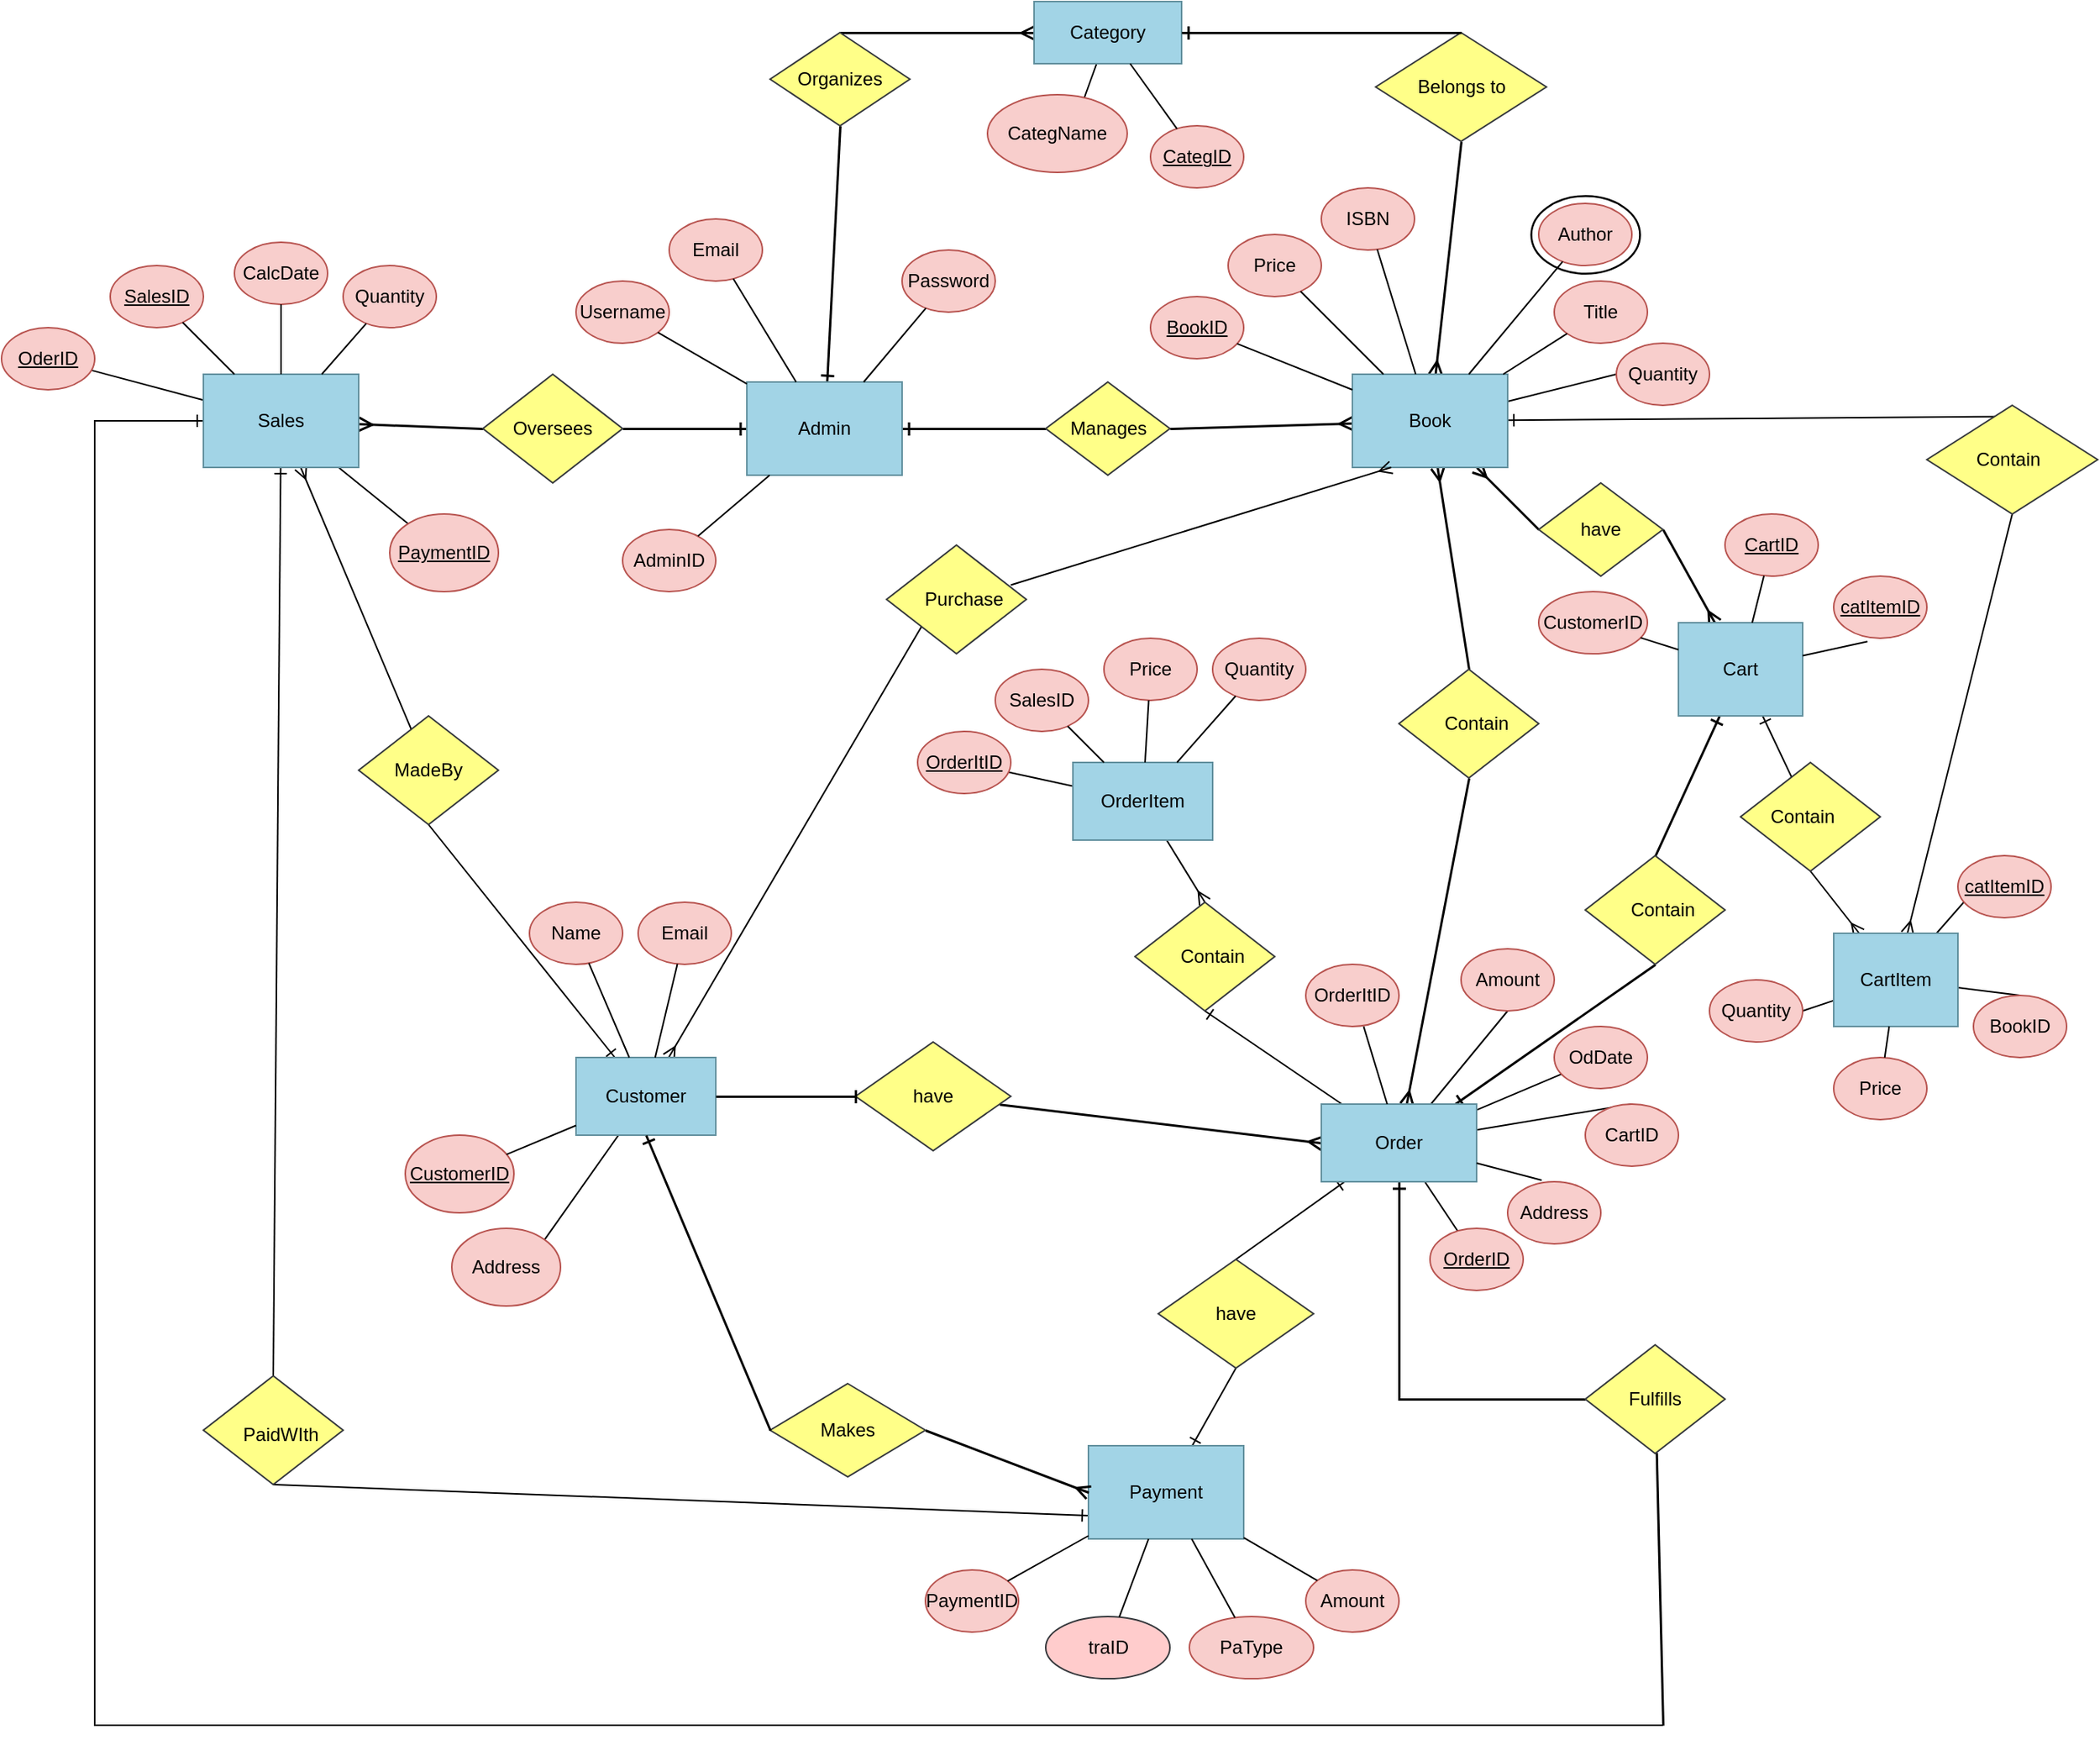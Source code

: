 <mxfile version="26.0.5">
  <diagram name="Page-1" id="VzPi_mZF306RNUpzEbAS">
    <mxGraphModel dx="1235" dy="746" grid="1" gridSize="10" guides="1" tooltips="1" connect="1" arrows="1" fold="1" page="1" pageScale="1" pageWidth="980" pageHeight="1390" math="0" shadow="0">
      <root>
        <mxCell id="0" />
        <mxCell id="1" parent="0" />
        <mxCell id="8l0DwlecuzsKciULGluX-1" style="rounded=0;orthogonalLoop=1;jettySize=auto;html=1;endArrow=ERone;endFill=0;strokeWidth=1.5;exitX=1;exitY=0.5;exitDx=0;exitDy=0;" edge="1" parent="1" source="8l0DwlecuzsKciULGluX-96" target="8l0DwlecuzsKciULGluX-4">
          <mxGeometry relative="1" as="geometry" />
        </mxCell>
        <mxCell id="8l0DwlecuzsKciULGluX-2" style="rounded=0;orthogonalLoop=1;jettySize=auto;html=1;endArrow=ERone;endFill=0;strokeWidth=1.5;exitX=0.5;exitY=1;exitDx=0;exitDy=0;" edge="1" parent="1" source="8l0DwlecuzsKciULGluX-104" target="8l0DwlecuzsKciULGluX-4">
          <mxGeometry relative="1" as="geometry" />
        </mxCell>
        <mxCell id="8l0DwlecuzsKciULGluX-3" style="rounded=0;orthogonalLoop=1;jettySize=auto;html=1;endArrow=ERone;endFill=0;strokeWidth=1.5;" edge="1" parent="1" source="8l0DwlecuzsKciULGluX-13" target="8l0DwlecuzsKciULGluX-4">
          <mxGeometry relative="1" as="geometry" />
        </mxCell>
        <mxCell id="8l0DwlecuzsKciULGluX-4" value="Admin" style="rounded=0;whiteSpace=wrap;html=1;fillColor=#a2d4e6;strokeColor=#63919f;" vertex="1" parent="1">
          <mxGeometry x="520" y="285" width="100" height="60" as="geometry" />
        </mxCell>
        <mxCell id="8l0DwlecuzsKciULGluX-5" value="AdminID" style="ellipse;whiteSpace=wrap;html=1;fillColor=#f8cecc;strokeColor=#b85450;" vertex="1" parent="1">
          <mxGeometry x="440" y="380" width="60" height="40" as="geometry" />
        </mxCell>
        <mxCell id="8l0DwlecuzsKciULGluX-6" style="endArrow=none;endFill=0;" edge="1" parent="1" source="8l0DwlecuzsKciULGluX-4" target="8l0DwlecuzsKciULGluX-5">
          <mxGeometry relative="1" as="geometry" />
        </mxCell>
        <mxCell id="8l0DwlecuzsKciULGluX-7" value="Username" style="ellipse;whiteSpace=wrap;html=1;fillColor=#f8cecc;strokeColor=#b85450;" vertex="1" parent="1">
          <mxGeometry x="410" y="220" width="60" height="40" as="geometry" />
        </mxCell>
        <mxCell id="8l0DwlecuzsKciULGluX-8" style="endArrow=none;endFill=0;" edge="1" parent="1" source="8l0DwlecuzsKciULGluX-4" target="8l0DwlecuzsKciULGluX-7">
          <mxGeometry relative="1" as="geometry" />
        </mxCell>
        <mxCell id="8l0DwlecuzsKciULGluX-9" value="Email" style="ellipse;whiteSpace=wrap;html=1;fillColor=#f8cecc;strokeColor=#b85450;" vertex="1" parent="1">
          <mxGeometry x="470" y="180" width="60" height="40" as="geometry" />
        </mxCell>
        <mxCell id="8l0DwlecuzsKciULGluX-10" style="endArrow=none;endFill=0;" edge="1" parent="1" source="8l0DwlecuzsKciULGluX-4" target="8l0DwlecuzsKciULGluX-9">
          <mxGeometry relative="1" as="geometry" />
        </mxCell>
        <mxCell id="8l0DwlecuzsKciULGluX-11" value="Password" style="ellipse;whiteSpace=wrap;html=1;fillColor=#f8cecc;strokeColor=#b85450;" vertex="1" parent="1">
          <mxGeometry x="620" y="200" width="60" height="40" as="geometry" />
        </mxCell>
        <mxCell id="8l0DwlecuzsKciULGluX-12" style="endArrow=none;endFill=0;" edge="1" parent="1" source="8l0DwlecuzsKciULGluX-4" target="8l0DwlecuzsKciULGluX-11">
          <mxGeometry relative="1" as="geometry" />
        </mxCell>
        <mxCell id="8l0DwlecuzsKciULGluX-13" value="Manages" style="rhombus;whiteSpace=wrap;html=1;fillColor=#ffff88;strokeColor=#36393d;" vertex="1" parent="1">
          <mxGeometry x="712.5" y="285" width="80" height="60" as="geometry" />
        </mxCell>
        <mxCell id="8l0DwlecuzsKciULGluX-14" style="rounded=0;orthogonalLoop=1;jettySize=auto;html=1;endArrow=ERmany;endFill=0;exitX=0;exitY=0.5;exitDx=0;exitDy=0;strokeWidth=1.5;" edge="1" parent="1" source="8l0DwlecuzsKciULGluX-68" target="8l0DwlecuzsKciULGluX-20">
          <mxGeometry relative="1" as="geometry" />
        </mxCell>
        <mxCell id="8l0DwlecuzsKciULGluX-15" style="rounded=0;orthogonalLoop=1;jettySize=auto;html=1;endArrow=ERmany;endFill=0;exitX=0.5;exitY=1;exitDx=0;exitDy=0;strokeWidth=1.5;" edge="1" parent="1" source="8l0DwlecuzsKciULGluX-106" target="8l0DwlecuzsKciULGluX-20">
          <mxGeometry relative="1" as="geometry" />
        </mxCell>
        <mxCell id="8l0DwlecuzsKciULGluX-16" style="rounded=0;orthogonalLoop=1;jettySize=auto;html=1;endArrow=ERmany;endFill=0;exitX=0.5;exitY=0;exitDx=0;exitDy=0;strokeWidth=1.5;" edge="1" parent="1" source="8l0DwlecuzsKciULGluX-114" target="8l0DwlecuzsKciULGluX-20">
          <mxGeometry relative="1" as="geometry" />
        </mxCell>
        <mxCell id="8l0DwlecuzsKciULGluX-17" style="rounded=0;orthogonalLoop=1;jettySize=auto;html=1;endArrow=ERmany;endFill=0;exitX=1;exitY=0.5;exitDx=0;exitDy=0;strokeWidth=1.5;" edge="1" parent="1" source="8l0DwlecuzsKciULGluX-13" target="8l0DwlecuzsKciULGluX-20">
          <mxGeometry relative="1" as="geometry" />
        </mxCell>
        <mxCell id="8l0DwlecuzsKciULGluX-18" style="rounded=0;orthogonalLoop=1;jettySize=auto;html=1;entryX=0;entryY=0.5;entryDx=0;entryDy=0;endArrow=none;endFill=0;" edge="1" parent="1" source="8l0DwlecuzsKciULGluX-20" target="8l0DwlecuzsKciULGluX-159">
          <mxGeometry relative="1" as="geometry" />
        </mxCell>
        <mxCell id="8l0DwlecuzsKciULGluX-19" style="rounded=0;orthogonalLoop=1;jettySize=auto;html=1;endArrow=ERone;endFill=0;exitX=0.527;exitY=0.103;exitDx=0;exitDy=0;exitPerimeter=0;" edge="1" parent="1" source="8l0DwlecuzsKciULGluX-162" target="8l0DwlecuzsKciULGluX-20">
          <mxGeometry relative="1" as="geometry">
            <mxPoint x="1330" y="290" as="sourcePoint" />
          </mxGeometry>
        </mxCell>
        <mxCell id="8l0DwlecuzsKciULGluX-20" value="Book" style="rounded=0;whiteSpace=wrap;html=1;fillColor=#a2d4e6;strokeColor=#63919f;" vertex="1" parent="1">
          <mxGeometry x="910" y="280" width="100" height="60" as="geometry" />
        </mxCell>
        <mxCell id="8l0DwlecuzsKciULGluX-21" value="&lt;u&gt;BookID&lt;/u&gt;" style="ellipse;whiteSpace=wrap;html=1;fillColor=#f8cecc;strokeColor=#b85450;" vertex="1" parent="1">
          <mxGeometry x="780" y="230" width="60" height="40" as="geometry" />
        </mxCell>
        <mxCell id="8l0DwlecuzsKciULGluX-22" style="endArrow=none;endFill=0;" edge="1" parent="1" source="8l0DwlecuzsKciULGluX-20" target="8l0DwlecuzsKciULGluX-21">
          <mxGeometry relative="1" as="geometry" />
        </mxCell>
        <mxCell id="8l0DwlecuzsKciULGluX-23" value="Title" style="ellipse;whiteSpace=wrap;html=1;fillColor=#f8cecc;strokeColor=#b85450;" vertex="1" parent="1">
          <mxGeometry x="1040" y="220" width="60" height="40" as="geometry" />
        </mxCell>
        <mxCell id="8l0DwlecuzsKciULGluX-24" style="endArrow=none;endFill=0;" edge="1" parent="1" source="8l0DwlecuzsKciULGluX-20" target="8l0DwlecuzsKciULGluX-23">
          <mxGeometry relative="1" as="geometry" />
        </mxCell>
        <mxCell id="8l0DwlecuzsKciULGluX-25" value="ISBN" style="ellipse;whiteSpace=wrap;html=1;fillColor=#f8cecc;strokeColor=#b85450;" vertex="1" parent="1">
          <mxGeometry x="890" y="160" width="60" height="40" as="geometry" />
        </mxCell>
        <mxCell id="8l0DwlecuzsKciULGluX-26" style="endArrow=none;endFill=0;" edge="1" parent="1" source="8l0DwlecuzsKciULGluX-20" target="8l0DwlecuzsKciULGluX-25">
          <mxGeometry relative="1" as="geometry" />
        </mxCell>
        <mxCell id="8l0DwlecuzsKciULGluX-27" value="Price" style="ellipse;whiteSpace=wrap;html=1;fillColor=#f8cecc;strokeColor=#b85450;" vertex="1" parent="1">
          <mxGeometry x="830" y="190" width="60" height="40" as="geometry" />
        </mxCell>
        <mxCell id="8l0DwlecuzsKciULGluX-28" style="endArrow=none;endFill=0;" edge="1" parent="1" source="8l0DwlecuzsKciULGluX-20" target="8l0DwlecuzsKciULGluX-27">
          <mxGeometry relative="1" as="geometry" />
        </mxCell>
        <mxCell id="8l0DwlecuzsKciULGluX-29" value="Author" style="ellipse;whiteSpace=wrap;html=1;fillColor=#f8cecc;strokeColor=#b85450;" vertex="1" parent="1">
          <mxGeometry x="1030" y="170" width="60" height="40" as="geometry" />
        </mxCell>
        <mxCell id="8l0DwlecuzsKciULGluX-30" style="endArrow=none;endFill=0;" edge="1" parent="1" source="8l0DwlecuzsKciULGluX-20" target="8l0DwlecuzsKciULGluX-29">
          <mxGeometry relative="1" as="geometry" />
        </mxCell>
        <mxCell id="8l0DwlecuzsKciULGluX-31" style="rounded=0;orthogonalLoop=1;jettySize=auto;html=1;endArrow=ERone;endFill=0;" edge="1" parent="1" target="8l0DwlecuzsKciULGluX-33">
          <mxGeometry relative="1" as="geometry">
            <mxPoint x="835" y="920" as="sourcePoint" />
          </mxGeometry>
        </mxCell>
        <mxCell id="8l0DwlecuzsKciULGluX-32" style="rounded=0;orthogonalLoop=1;jettySize=auto;html=1;entryX=0;entryY=0.75;entryDx=0;entryDy=0;endArrow=ERone;endFill=0;exitX=0.5;exitY=1;exitDx=0;exitDy=0;" edge="1" parent="1" source="8l0DwlecuzsKciULGluX-121" target="8l0DwlecuzsKciULGluX-33">
          <mxGeometry relative="1" as="geometry">
            <mxPoint x="730" y="1010" as="targetPoint" />
          </mxGeometry>
        </mxCell>
        <mxCell id="8l0DwlecuzsKciULGluX-33" value="Payment" style="rounded=0;whiteSpace=wrap;html=1;fillColor=#a2d4e6;strokeColor=#63919f;" vertex="1" parent="1">
          <mxGeometry x="740" y="970" width="100" height="60" as="geometry" />
        </mxCell>
        <mxCell id="8l0DwlecuzsKciULGluX-34" value="PaymentID" style="ellipse;whiteSpace=wrap;html=1;fillColor=#f8cecc;strokeColor=#b85450;" vertex="1" parent="1">
          <mxGeometry x="635" y="1050" width="60" height="40" as="geometry" />
        </mxCell>
        <mxCell id="8l0DwlecuzsKciULGluX-35" style="endArrow=none;endFill=0;" edge="1" parent="1" source="8l0DwlecuzsKciULGluX-33" target="8l0DwlecuzsKciULGluX-34">
          <mxGeometry relative="1" as="geometry" />
        </mxCell>
        <mxCell id="8l0DwlecuzsKciULGluX-36" value="Amount" style="ellipse;whiteSpace=wrap;html=1;fillColor=#f8cecc;strokeColor=#b85450;" vertex="1" parent="1">
          <mxGeometry x="880" y="1050" width="60" height="40" as="geometry" />
        </mxCell>
        <mxCell id="8l0DwlecuzsKciULGluX-37" style="endArrow=none;endFill=0;" edge="1" parent="1" source="8l0DwlecuzsKciULGluX-33" target="8l0DwlecuzsKciULGluX-36">
          <mxGeometry relative="1" as="geometry" />
        </mxCell>
        <mxCell id="8l0DwlecuzsKciULGluX-38" value="PaType" style="ellipse;whiteSpace=wrap;html=1;fillColor=#f8cecc;strokeColor=#b85450;" vertex="1" parent="1">
          <mxGeometry x="805" y="1080" width="80" height="40" as="geometry" />
        </mxCell>
        <mxCell id="8l0DwlecuzsKciULGluX-39" style="endArrow=none;endFill=0;" edge="1" parent="1" source="8l0DwlecuzsKciULGluX-33" target="8l0DwlecuzsKciULGluX-38">
          <mxGeometry relative="1" as="geometry" />
        </mxCell>
        <mxCell id="8l0DwlecuzsKciULGluX-40" value="traID" style="ellipse;whiteSpace=wrap;html=1;fillColor=#ffcccc;strokeColor=#36393d;" vertex="1" parent="1">
          <mxGeometry x="712.5" y="1080" width="80" height="40" as="geometry" />
        </mxCell>
        <mxCell id="8l0DwlecuzsKciULGluX-41" style="endArrow=none;endFill=0;" edge="1" parent="1" source="8l0DwlecuzsKciULGluX-33" target="8l0DwlecuzsKciULGluX-40">
          <mxGeometry relative="1" as="geometry" />
        </mxCell>
        <mxCell id="8l0DwlecuzsKciULGluX-42" style="rounded=0;orthogonalLoop=1;jettySize=auto;html=1;entryX=1;entryY=0;entryDx=0;entryDy=0;endArrow=none;endFill=0;" edge="1" parent="1" source="8l0DwlecuzsKciULGluX-45" target="8l0DwlecuzsKciULGluX-111">
          <mxGeometry relative="1" as="geometry" />
        </mxCell>
        <mxCell id="8l0DwlecuzsKciULGluX-43" style="rounded=0;orthogonalLoop=1;jettySize=auto;html=1;endArrow=ERmany;endFill=0;exitX=0;exitY=1;exitDx=0;exitDy=0;" edge="1" parent="1" source="8l0DwlecuzsKciULGluX-116" target="8l0DwlecuzsKciULGluX-45">
          <mxGeometry relative="1" as="geometry">
            <mxPoint x="490" y="610" as="sourcePoint" />
          </mxGeometry>
        </mxCell>
        <mxCell id="8l0DwlecuzsKciULGluX-44" style="rounded=0;orthogonalLoop=1;jettySize=auto;html=1;endArrow=ERone;endFill=0;exitX=0.5;exitY=1;exitDx=0;exitDy=0;" edge="1" parent="1" source="8l0DwlecuzsKciULGluX-119" target="8l0DwlecuzsKciULGluX-45">
          <mxGeometry relative="1" as="geometry">
            <mxPoint x="300" y="650" as="sourcePoint" />
          </mxGeometry>
        </mxCell>
        <mxCell id="8l0DwlecuzsKciULGluX-45" value="Customer" style="rounded=0;whiteSpace=wrap;html=1;fillColor=#a2d4e6;strokeColor=#63919f;" vertex="1" parent="1">
          <mxGeometry x="410" y="720" width="90" height="50" as="geometry" />
        </mxCell>
        <mxCell id="8l0DwlecuzsKciULGluX-46" value="&lt;u&gt;CustomerID&lt;/u&gt;" style="ellipse;whiteSpace=wrap;html=1;fillColor=#f8cecc;strokeColor=#b85450;" vertex="1" parent="1">
          <mxGeometry x="300" y="770" width="70" height="50" as="geometry" />
        </mxCell>
        <mxCell id="8l0DwlecuzsKciULGluX-47" style="endArrow=none;endFill=0;" edge="1" parent="1" source="8l0DwlecuzsKciULGluX-45" target="8l0DwlecuzsKciULGluX-46">
          <mxGeometry relative="1" as="geometry" />
        </mxCell>
        <mxCell id="8l0DwlecuzsKciULGluX-48" value="Name" style="ellipse;whiteSpace=wrap;html=1;fillColor=#f8cecc;strokeColor=#b85450;" vertex="1" parent="1">
          <mxGeometry x="380" y="620" width="60" height="40" as="geometry" />
        </mxCell>
        <mxCell id="8l0DwlecuzsKciULGluX-49" style="endArrow=none;endFill=0;" edge="1" parent="1" source="8l0DwlecuzsKciULGluX-45" target="8l0DwlecuzsKciULGluX-48">
          <mxGeometry relative="1" as="geometry" />
        </mxCell>
        <mxCell id="8l0DwlecuzsKciULGluX-50" value="Email" style="ellipse;whiteSpace=wrap;html=1;fillColor=#f8cecc;strokeColor=#b85450;" vertex="1" parent="1">
          <mxGeometry x="450" y="620" width="60" height="40" as="geometry" />
        </mxCell>
        <mxCell id="8l0DwlecuzsKciULGluX-51" style="endArrow=none;endFill=0;" edge="1" parent="1" source="8l0DwlecuzsKciULGluX-45" target="8l0DwlecuzsKciULGluX-50">
          <mxGeometry relative="1" as="geometry" />
        </mxCell>
        <mxCell id="8l0DwlecuzsKciULGluX-52" style="rounded=0;orthogonalLoop=1;jettySize=auto;html=1;entryX=0;entryY=0.5;entryDx=0;entryDy=0;endArrow=ERmany;endFill=0;strokeWidth=1.5;" edge="1" parent="1" source="8l0DwlecuzsKciULGluX-53" target="8l0DwlecuzsKciULGluX-78">
          <mxGeometry relative="1" as="geometry">
            <mxPoint x="820" y="745" as="targetPoint" />
          </mxGeometry>
        </mxCell>
        <mxCell id="8l0DwlecuzsKciULGluX-53" value="" style="rhombus;whiteSpace=wrap;html=1;fillColor=#ffff88;strokeColor=#36393d;" vertex="1" parent="1">
          <mxGeometry x="590" y="710" width="100" height="70" as="geometry" />
        </mxCell>
        <mxCell id="8l0DwlecuzsKciULGluX-54" value="have" style="text;html=1;align=center;verticalAlign=middle;whiteSpace=wrap;rounded=0;" vertex="1" parent="1">
          <mxGeometry x="610" y="730" width="60" height="30" as="geometry" />
        </mxCell>
        <mxCell id="8l0DwlecuzsKciULGluX-55" value="" style="endArrow=baseDash;html=1;rounded=0;entryX=0;entryY=0.5;entryDx=0;entryDy=0;endFill=0;strokeWidth=1.5;" edge="1" parent="1" target="8l0DwlecuzsKciULGluX-53">
          <mxGeometry width="50" height="50" relative="1" as="geometry">
            <mxPoint x="500" y="745" as="sourcePoint" />
            <mxPoint x="590" y="610" as="targetPoint" />
          </mxGeometry>
        </mxCell>
        <mxCell id="8l0DwlecuzsKciULGluX-56" value="" style="rhombus;whiteSpace=wrap;html=1;fillColor=#ffff88;strokeColor=#36393d;" vertex="1" parent="1">
          <mxGeometry x="535" y="930" width="100" height="60" as="geometry" />
        </mxCell>
        <mxCell id="8l0DwlecuzsKciULGluX-57" value="Makes" style="text;html=1;align=center;verticalAlign=middle;whiteSpace=wrap;rounded=0;" vertex="1" parent="1">
          <mxGeometry x="555" y="945" width="60" height="30" as="geometry" />
        </mxCell>
        <mxCell id="8l0DwlecuzsKciULGluX-58" value="" style="endArrow=ERmany;html=1;rounded=0;entryX=0;entryY=0.5;entryDx=0;entryDy=0;exitX=1;exitY=0.5;exitDx=0;exitDy=0;endFill=0;strokeWidth=1.5;" edge="1" parent="1" source="8l0DwlecuzsKciULGluX-56" target="8l0DwlecuzsKciULGluX-33">
          <mxGeometry width="50" height="50" relative="1" as="geometry">
            <mxPoint x="690" y="920" as="sourcePoint" />
            <mxPoint x="740" y="870" as="targetPoint" />
          </mxGeometry>
        </mxCell>
        <mxCell id="8l0DwlecuzsKciULGluX-59" value="" style="endArrow=ERone;html=1;rounded=0;exitX=0;exitY=0.5;exitDx=0;exitDy=0;entryX=0.5;entryY=1;entryDx=0;entryDy=0;endFill=0;strokeWidth=1.5;" edge="1" parent="1" source="8l0DwlecuzsKciULGluX-56" target="8l0DwlecuzsKciULGluX-45">
          <mxGeometry width="50" height="50" relative="1" as="geometry">
            <mxPoint x="740" y="870" as="sourcePoint" />
            <mxPoint x="690" y="920" as="targetPoint" />
          </mxGeometry>
        </mxCell>
        <mxCell id="8l0DwlecuzsKciULGluX-60" style="rounded=0;orthogonalLoop=1;jettySize=auto;html=1;curved=1;strokeColor=default;endArrow=ERmany;endFill=0;exitX=1;exitY=0.5;exitDx=0;exitDy=0;strokeWidth=1.5;" edge="1" parent="1" source="8l0DwlecuzsKciULGluX-68" target="8l0DwlecuzsKciULGluX-63">
          <mxGeometry relative="1" as="geometry" />
        </mxCell>
        <mxCell id="8l0DwlecuzsKciULGluX-61" style="rounded=0;orthogonalLoop=1;jettySize=auto;html=1;endArrow=ERone;endFill=0;strokeWidth=1.5;exitX=0.5;exitY=0;exitDx=0;exitDy=0;" edge="1" parent="1" source="8l0DwlecuzsKciULGluX-127" target="8l0DwlecuzsKciULGluX-63">
          <mxGeometry relative="1" as="geometry" />
        </mxCell>
        <mxCell id="8l0DwlecuzsKciULGluX-62" style="rounded=0;orthogonalLoop=1;jettySize=auto;html=1;endArrow=ERone;endFill=0;" edge="1" parent="1" source="8l0DwlecuzsKciULGluX-138" target="8l0DwlecuzsKciULGluX-63">
          <mxGeometry relative="1" as="geometry" />
        </mxCell>
        <mxCell id="8l0DwlecuzsKciULGluX-63" value="Cart" style="rounded=0;whiteSpace=wrap;html=1;fillColor=#a2d4e6;strokeColor=#63919f;" vertex="1" parent="1">
          <mxGeometry x="1120" y="440" width="80" height="60" as="geometry" />
        </mxCell>
        <mxCell id="8l0DwlecuzsKciULGluX-64" value="&lt;u&gt;CartID&lt;/u&gt;" style="ellipse;whiteSpace=wrap;html=1;fillColor=#f8cecc;strokeColor=#b85450;" vertex="1" parent="1">
          <mxGeometry x="1150" y="370" width="60" height="40" as="geometry" />
        </mxCell>
        <mxCell id="8l0DwlecuzsKciULGluX-65" style="endArrow=none;endFill=0;" edge="1" parent="1" source="8l0DwlecuzsKciULGluX-63" target="8l0DwlecuzsKciULGluX-64">
          <mxGeometry relative="1" as="geometry" />
        </mxCell>
        <mxCell id="8l0DwlecuzsKciULGluX-66" value="CustomerID" style="ellipse;whiteSpace=wrap;html=1;fillColor=#f8cecc;strokeColor=#b85450;" vertex="1" parent="1">
          <mxGeometry x="1030" y="420" width="70" height="40" as="geometry" />
        </mxCell>
        <mxCell id="8l0DwlecuzsKciULGluX-67" style="endArrow=none;endFill=0;" edge="1" parent="1" source="8l0DwlecuzsKciULGluX-63" target="8l0DwlecuzsKciULGluX-66">
          <mxGeometry relative="1" as="geometry" />
        </mxCell>
        <mxCell id="8l0DwlecuzsKciULGluX-68" value="have" style="rhombus;whiteSpace=wrap;html=1;fillColor=#ffff88;strokeColor=#36393d;" vertex="1" parent="1">
          <mxGeometry x="1030" y="350" width="80" height="60" as="geometry" />
        </mxCell>
        <mxCell id="8l0DwlecuzsKciULGluX-69" style="rounded=0;orthogonalLoop=1;jettySize=auto;html=1;endArrow=none;endFill=0;" edge="1" parent="1" source="8l0DwlecuzsKciULGluX-78" target="8l0DwlecuzsKciULGluX-82">
          <mxGeometry relative="1" as="geometry" />
        </mxCell>
        <mxCell id="8l0DwlecuzsKciULGluX-70" style="rounded=0;orthogonalLoop=1;jettySize=auto;html=1;endArrow=none;endFill=0;" edge="1" parent="1" source="8l0DwlecuzsKciULGluX-78" target="8l0DwlecuzsKciULGluX-81">
          <mxGeometry relative="1" as="geometry" />
        </mxCell>
        <mxCell id="8l0DwlecuzsKciULGluX-71" style="rounded=0;orthogonalLoop=1;jettySize=auto;html=1;entryX=0.5;entryY=0;entryDx=0;entryDy=0;endArrow=none;endFill=0;" edge="1" parent="1" source="8l0DwlecuzsKciULGluX-78" target="8l0DwlecuzsKciULGluX-109">
          <mxGeometry relative="1" as="geometry" />
        </mxCell>
        <mxCell id="8l0DwlecuzsKciULGluX-72" style="rounded=0;orthogonalLoop=1;jettySize=auto;html=1;entryX=0.5;entryY=1;entryDx=0;entryDy=0;endArrow=none;endFill=0;" edge="1" parent="1" source="8l0DwlecuzsKciULGluX-78" target="8l0DwlecuzsKciULGluX-79">
          <mxGeometry relative="1" as="geometry">
            <mxPoint x="850" y="640" as="targetPoint" />
          </mxGeometry>
        </mxCell>
        <mxCell id="8l0DwlecuzsKciULGluX-73" style="rounded=0;orthogonalLoop=1;jettySize=auto;html=1;endArrow=ERone;endFill=0;exitX=0.5;exitY=0;exitDx=0;exitDy=0;" edge="1" parent="1" source="8l0DwlecuzsKciULGluX-112" target="8l0DwlecuzsKciULGluX-78">
          <mxGeometry relative="1" as="geometry" />
        </mxCell>
        <mxCell id="8l0DwlecuzsKciULGluX-74" style="rounded=0;orthogonalLoop=1;jettySize=auto;html=1;endArrow=ERmany;endFill=0;exitX=0.5;exitY=1;exitDx=0;exitDy=0;strokeWidth=1.5;" edge="1" parent="1" source="8l0DwlecuzsKciULGluX-114" target="8l0DwlecuzsKciULGluX-78">
          <mxGeometry relative="1" as="geometry" />
        </mxCell>
        <mxCell id="8l0DwlecuzsKciULGluX-75" style="edgeStyle=orthogonalEdgeStyle;rounded=0;orthogonalLoop=1;jettySize=auto;html=1;endArrow=ERone;endFill=0;strokeWidth=1.5;" edge="1" parent="1" source="8l0DwlecuzsKciULGluX-124" target="8l0DwlecuzsKciULGluX-78">
          <mxGeometry relative="1" as="geometry" />
        </mxCell>
        <mxCell id="8l0DwlecuzsKciULGluX-76" style="rounded=0;orthogonalLoop=1;jettySize=auto;html=1;endArrow=ERone;endFill=0;strokeWidth=1.5;exitX=0.5;exitY=1;exitDx=0;exitDy=0;" edge="1" parent="1" source="8l0DwlecuzsKciULGluX-127" target="8l0DwlecuzsKciULGluX-78">
          <mxGeometry relative="1" as="geometry" />
        </mxCell>
        <mxCell id="8l0DwlecuzsKciULGluX-77" style="rounded=0;orthogonalLoop=1;jettySize=auto;html=1;entryX=0.5;entryY=1;entryDx=0;entryDy=0;endArrow=ERone;endFill=0;" edge="1" parent="1" source="8l0DwlecuzsKciULGluX-78" target="8l0DwlecuzsKciULGluX-155">
          <mxGeometry relative="1" as="geometry">
            <mxPoint x="840" y="680" as="targetPoint" />
          </mxGeometry>
        </mxCell>
        <mxCell id="8l0DwlecuzsKciULGluX-78" value="Order" style="rounded=0;whiteSpace=wrap;html=1;fillColor=#a2d4e6;strokeColor=#63919f;" vertex="1" parent="1">
          <mxGeometry x="890" y="750" width="100" height="50" as="geometry" />
        </mxCell>
        <mxCell id="8l0DwlecuzsKciULGluX-79" value="Amount" style="ellipse;whiteSpace=wrap;html=1;fillColor=#f8cecc;strokeColor=#b85450;" vertex="1" parent="1">
          <mxGeometry x="980" y="650" width="60" height="40" as="geometry" />
        </mxCell>
        <mxCell id="8l0DwlecuzsKciULGluX-80" value="Address" style="ellipse;whiteSpace=wrap;html=1;fillColor=#f8cecc;strokeColor=#b85450;" vertex="1" parent="1">
          <mxGeometry x="1010" y="800" width="60" height="40" as="geometry" />
        </mxCell>
        <mxCell id="8l0DwlecuzsKciULGluX-81" value="OdDate" style="ellipse;whiteSpace=wrap;html=1;fillColor=#f8cecc;strokeColor=#b85450;" vertex="1" parent="1">
          <mxGeometry x="1040" y="700" width="60" height="40" as="geometry" />
        </mxCell>
        <mxCell id="8l0DwlecuzsKciULGluX-82" value="&lt;u&gt;OrderID&lt;/u&gt;" style="ellipse;whiteSpace=wrap;html=1;fillColor=#f8cecc;strokeColor=#b85450;" vertex="1" parent="1">
          <mxGeometry x="960" y="830" width="60" height="40" as="geometry" />
        </mxCell>
        <mxCell id="8l0DwlecuzsKciULGluX-83" style="rounded=0;orthogonalLoop=1;jettySize=auto;html=1;endArrow=ERmany;endFill=0;strokeWidth=1.5;exitX=0;exitY=0.5;exitDx=0;exitDy=0;" edge="1" parent="1" source="8l0DwlecuzsKciULGluX-96" target="8l0DwlecuzsKciULGluX-89">
          <mxGeometry relative="1" as="geometry" />
        </mxCell>
        <mxCell id="8l0DwlecuzsKciULGluX-84" style="rounded=0;orthogonalLoop=1;jettySize=auto;html=1;endArrow=ERmany;endFill=0;" edge="1" parent="1" source="8l0DwlecuzsKciULGluX-119" target="8l0DwlecuzsKciULGluX-89">
          <mxGeometry relative="1" as="geometry" />
        </mxCell>
        <mxCell id="8l0DwlecuzsKciULGluX-85" style="rounded=0;orthogonalLoop=1;jettySize=auto;html=1;endArrow=ERone;endFill=0;exitX=0.5;exitY=0;exitDx=0;exitDy=0;" edge="1" parent="1" source="8l0DwlecuzsKciULGluX-121" target="8l0DwlecuzsKciULGluX-89">
          <mxGeometry relative="1" as="geometry" />
        </mxCell>
        <mxCell id="8l0DwlecuzsKciULGluX-86" style="edgeStyle=orthogonalEdgeStyle;rounded=0;orthogonalLoop=1;jettySize=auto;html=1;endArrow=ERone;endFill=0;" edge="1" parent="1" target="8l0DwlecuzsKciULGluX-89">
          <mxGeometry relative="1" as="geometry">
            <mxPoint x="110" y="1150" as="sourcePoint" />
            <Array as="points">
              <mxPoint x="110" y="1150" />
              <mxPoint x="100" y="1150" />
              <mxPoint x="100" y="310" />
            </Array>
          </mxGeometry>
        </mxCell>
        <mxCell id="8l0DwlecuzsKciULGluX-87" style="rounded=0;orthogonalLoop=1;jettySize=auto;html=1;endArrow=none;endFill=0;" edge="1" parent="1" source="8l0DwlecuzsKciULGluX-89" target="8l0DwlecuzsKciULGluX-130">
          <mxGeometry relative="1" as="geometry" />
        </mxCell>
        <mxCell id="8l0DwlecuzsKciULGluX-88" style="rounded=0;orthogonalLoop=1;jettySize=auto;html=1;endArrow=none;endFill=0;" edge="1" parent="1" source="8l0DwlecuzsKciULGluX-89" target="8l0DwlecuzsKciULGluX-131">
          <mxGeometry relative="1" as="geometry" />
        </mxCell>
        <mxCell id="8l0DwlecuzsKciULGluX-89" value="Sales" style="rounded=0;whiteSpace=wrap;html=1;fillColor=#a2d4e6;strokeColor=#63919f;" vertex="1" parent="1">
          <mxGeometry x="170" y="280" width="100" height="60" as="geometry" />
        </mxCell>
        <mxCell id="8l0DwlecuzsKciULGluX-90" value="&lt;u&gt;SalesID&lt;/u&gt;" style="ellipse;whiteSpace=wrap;html=1;fillColor=#f8cecc;strokeColor=#b85450;" vertex="1" parent="1">
          <mxGeometry x="110" y="210" width="60" height="40" as="geometry" />
        </mxCell>
        <mxCell id="8l0DwlecuzsKciULGluX-91" style="endArrow=none;endFill=0;" edge="1" parent="1" source="8l0DwlecuzsKciULGluX-89" target="8l0DwlecuzsKciULGluX-90">
          <mxGeometry relative="1" as="geometry" />
        </mxCell>
        <mxCell id="8l0DwlecuzsKciULGluX-92" value="Quantity" style="ellipse;whiteSpace=wrap;html=1;fillColor=#f8cecc;strokeColor=#b85450;" vertex="1" parent="1">
          <mxGeometry x="260" y="210" width="60" height="40" as="geometry" />
        </mxCell>
        <mxCell id="8l0DwlecuzsKciULGluX-93" style="endArrow=none;endFill=0;" edge="1" parent="1" source="8l0DwlecuzsKciULGluX-89" target="8l0DwlecuzsKciULGluX-92">
          <mxGeometry relative="1" as="geometry" />
        </mxCell>
        <mxCell id="8l0DwlecuzsKciULGluX-94" value="CalcDate" style="ellipse;whiteSpace=wrap;html=1;fillColor=#f8cecc;strokeColor=#b85450;" vertex="1" parent="1">
          <mxGeometry x="190" y="195" width="60" height="40" as="geometry" />
        </mxCell>
        <mxCell id="8l0DwlecuzsKciULGluX-95" style="endArrow=none;endFill=0;" edge="1" parent="1" source="8l0DwlecuzsKciULGluX-89" target="8l0DwlecuzsKciULGluX-94">
          <mxGeometry relative="1" as="geometry" />
        </mxCell>
        <mxCell id="8l0DwlecuzsKciULGluX-96" value="" style="rhombus;whiteSpace=wrap;html=1;fillColor=#ffff88;strokeColor=#36393d;" vertex="1" parent="1">
          <mxGeometry x="350" y="280" width="90" height="70" as="geometry" />
        </mxCell>
        <mxCell id="8l0DwlecuzsKciULGluX-97" value="Oversees" style="text;html=1;align=center;verticalAlign=middle;whiteSpace=wrap;rounded=0;" vertex="1" parent="1">
          <mxGeometry x="365" y="300" width="60" height="30" as="geometry" />
        </mxCell>
        <mxCell id="8l0DwlecuzsKciULGluX-98" style="rounded=0;orthogonalLoop=1;jettySize=auto;html=1;entryX=0.5;entryY=1;entryDx=0;entryDy=0;endArrow=none;endFill=0;" edge="1" parent="1" source="8l0DwlecuzsKciULGluX-100" target="8l0DwlecuzsKciULGluX-103">
          <mxGeometry relative="1" as="geometry" />
        </mxCell>
        <mxCell id="8l0DwlecuzsKciULGluX-99" style="rounded=0;orthogonalLoop=1;jettySize=auto;html=1;endArrow=ERmany;endFill=0;exitX=0.5;exitY=0;exitDx=0;exitDy=0;strokeWidth=1.5;" edge="1" parent="1" source="8l0DwlecuzsKciULGluX-104" target="8l0DwlecuzsKciULGluX-100">
          <mxGeometry relative="1" as="geometry" />
        </mxCell>
        <mxCell id="8l0DwlecuzsKciULGluX-100" value="Category" style="rounded=0;whiteSpace=wrap;html=1;fillColor=#a2d4e6;strokeColor=#63919f;" vertex="1" parent="1">
          <mxGeometry x="705" y="40" width="95" height="40" as="geometry" />
        </mxCell>
        <mxCell id="8l0DwlecuzsKciULGluX-101" value="&lt;u&gt;CategID&lt;/u&gt;" style="ellipse;whiteSpace=wrap;html=1;fillColor=#f8cecc;strokeColor=#b85450;" vertex="1" parent="1">
          <mxGeometry x="780" y="120" width="60" height="40" as="geometry" />
        </mxCell>
        <mxCell id="8l0DwlecuzsKciULGluX-102" style="endArrow=none;endFill=0;" edge="1" parent="1" source="8l0DwlecuzsKciULGluX-100" target="8l0DwlecuzsKciULGluX-101">
          <mxGeometry relative="1" as="geometry" />
        </mxCell>
        <mxCell id="8l0DwlecuzsKciULGluX-103" value="CategName" style="ellipse;whiteSpace=wrap;html=1;fillColor=#f8cecc;strokeColor=#b85450;" vertex="1" parent="1">
          <mxGeometry x="675" y="100" width="90" height="50" as="geometry" />
        </mxCell>
        <mxCell id="8l0DwlecuzsKciULGluX-104" value="" style="rhombus;whiteSpace=wrap;html=1;fillColor=#ffff88;strokeColor=#36393d;" vertex="1" parent="1">
          <mxGeometry x="535" y="60" width="90" height="60" as="geometry" />
        </mxCell>
        <mxCell id="8l0DwlecuzsKciULGluX-105" value="Organizes" style="text;html=1;align=center;verticalAlign=middle;whiteSpace=wrap;rounded=0;" vertex="1" parent="1">
          <mxGeometry x="550" y="75" width="60" height="30" as="geometry" />
        </mxCell>
        <mxCell id="8l0DwlecuzsKciULGluX-106" value="" style="rhombus;whiteSpace=wrap;html=1;fillColor=#ffff88;strokeColor=#36393d;" vertex="1" parent="1">
          <mxGeometry x="925" y="60" width="110" height="70" as="geometry" />
        </mxCell>
        <mxCell id="8l0DwlecuzsKciULGluX-107" style="rounded=0;orthogonalLoop=1;jettySize=auto;html=1;exitX=0.5;exitY=0;exitDx=0;exitDy=0;endArrow=ERone;endFill=0;strokeWidth=1.5;" edge="1" parent="1" source="8l0DwlecuzsKciULGluX-106" target="8l0DwlecuzsKciULGluX-100">
          <mxGeometry relative="1" as="geometry" />
        </mxCell>
        <mxCell id="8l0DwlecuzsKciULGluX-108" value="Belongs to" style="text;html=1;align=center;verticalAlign=middle;whiteSpace=wrap;rounded=0;fillColor=none;strokeColor=none;glass=0;gradientColor=none;" vertex="1" parent="1">
          <mxGeometry x="927.5" y="80" width="105" height="30" as="geometry" />
        </mxCell>
        <mxCell id="8l0DwlecuzsKciULGluX-109" value="CartID" style="ellipse;whiteSpace=wrap;html=1;fillColor=#f8cecc;strokeColor=#b85450;" vertex="1" parent="1">
          <mxGeometry x="1060" y="750" width="60" height="40" as="geometry" />
        </mxCell>
        <mxCell id="8l0DwlecuzsKciULGluX-110" style="rounded=0;orthogonalLoop=1;jettySize=auto;html=1;entryX=0.365;entryY=-0.026;entryDx=0;entryDy=0;entryPerimeter=0;endArrow=none;endFill=0;" edge="1" parent="1" source="8l0DwlecuzsKciULGluX-78" target="8l0DwlecuzsKciULGluX-80">
          <mxGeometry relative="1" as="geometry" />
        </mxCell>
        <mxCell id="8l0DwlecuzsKciULGluX-111" value="Address" style="ellipse;whiteSpace=wrap;html=1;fillColor=#f8cecc;strokeColor=#b85450;" vertex="1" parent="1">
          <mxGeometry x="330" y="830" width="70" height="50" as="geometry" />
        </mxCell>
        <mxCell id="8l0DwlecuzsKciULGluX-112" value="" style="rhombus;whiteSpace=wrap;html=1;fillColor=#ffff88;strokeColor=#36393d;" vertex="1" parent="1">
          <mxGeometry x="785" y="850" width="100" height="70" as="geometry" />
        </mxCell>
        <mxCell id="8l0DwlecuzsKciULGluX-113" value="have" style="text;html=1;align=center;verticalAlign=middle;whiteSpace=wrap;rounded=0;" vertex="1" parent="1">
          <mxGeometry x="805" y="870" width="60" height="30" as="geometry" />
        </mxCell>
        <mxCell id="8l0DwlecuzsKciULGluX-114" value="" style="rhombus;whiteSpace=wrap;html=1;fillColor=#ffff88;strokeColor=#36393d;" vertex="1" parent="1">
          <mxGeometry x="940" y="470" width="90" height="70" as="geometry" />
        </mxCell>
        <mxCell id="8l0DwlecuzsKciULGluX-115" value="Contain" style="text;html=1;align=center;verticalAlign=middle;whiteSpace=wrap;rounded=0;" vertex="1" parent="1">
          <mxGeometry x="960" y="490" width="60" height="30" as="geometry" />
        </mxCell>
        <mxCell id="8l0DwlecuzsKciULGluX-116" value="" style="rhombus;whiteSpace=wrap;html=1;fillColor=#ffff88;strokeColor=#36393d;" vertex="1" parent="1">
          <mxGeometry x="610" y="390" width="90" height="70" as="geometry" />
        </mxCell>
        <mxCell id="8l0DwlecuzsKciULGluX-117" style="rounded=0;orthogonalLoop=1;jettySize=auto;html=1;entryX=0.25;entryY=1;entryDx=0;entryDy=0;endArrow=ERmany;endFill=0;" edge="1" parent="1" source="8l0DwlecuzsKciULGluX-118" target="8l0DwlecuzsKciULGluX-20">
          <mxGeometry relative="1" as="geometry" />
        </mxCell>
        <mxCell id="8l0DwlecuzsKciULGluX-118" value="Purchase" style="text;html=1;align=center;verticalAlign=middle;whiteSpace=wrap;rounded=0;" vertex="1" parent="1">
          <mxGeometry x="630" y="410" width="60" height="30" as="geometry" />
        </mxCell>
        <mxCell id="8l0DwlecuzsKciULGluX-119" value="" style="rhombus;whiteSpace=wrap;html=1;fillColor=#ffff88;strokeColor=#36393d;" vertex="1" parent="1">
          <mxGeometry x="270" y="500" width="90" height="70" as="geometry" />
        </mxCell>
        <mxCell id="8l0DwlecuzsKciULGluX-120" value="MadeBy" style="text;html=1;align=center;verticalAlign=middle;whiteSpace=wrap;rounded=0;" vertex="1" parent="1">
          <mxGeometry x="285" y="520" width="60" height="30" as="geometry" />
        </mxCell>
        <mxCell id="8l0DwlecuzsKciULGluX-121" value="" style="rhombus;whiteSpace=wrap;html=1;fillColor=#ffff88;strokeColor=#36393d;" vertex="1" parent="1">
          <mxGeometry x="170" y="925" width="90" height="70" as="geometry" />
        </mxCell>
        <mxCell id="8l0DwlecuzsKciULGluX-122" value="PaidWIth" style="text;html=1;align=center;verticalAlign=middle;whiteSpace=wrap;rounded=0;" vertex="1" parent="1">
          <mxGeometry x="190" y="945" width="60" height="35" as="geometry" />
        </mxCell>
        <mxCell id="8l0DwlecuzsKciULGluX-123" style="rounded=0;orthogonalLoop=1;jettySize=auto;html=1;endArrow=none;endFill=0;strokeWidth=1.5;" edge="1" parent="1" source="8l0DwlecuzsKciULGluX-124">
          <mxGeometry relative="1" as="geometry">
            <mxPoint x="1110" y="1150" as="targetPoint" />
          </mxGeometry>
        </mxCell>
        <mxCell id="8l0DwlecuzsKciULGluX-124" value="" style="rhombus;whiteSpace=wrap;html=1;fillColor=#ffff88;strokeColor=#36393d;" vertex="1" parent="1">
          <mxGeometry x="1060" y="905" width="90" height="70" as="geometry" />
        </mxCell>
        <mxCell id="8l0DwlecuzsKciULGluX-125" value="Fulfills" style="text;html=1;align=center;verticalAlign=middle;whiteSpace=wrap;rounded=0;" vertex="1" parent="1">
          <mxGeometry x="1075" y="925" width="60" height="30" as="geometry" />
        </mxCell>
        <mxCell id="8l0DwlecuzsKciULGluX-126" value="" style="endArrow=none;html=1;rounded=0;" edge="1" parent="1">
          <mxGeometry width="50" height="50" relative="1" as="geometry">
            <mxPoint x="100" y="1150" as="sourcePoint" />
            <mxPoint x="1110" y="1150" as="targetPoint" />
          </mxGeometry>
        </mxCell>
        <mxCell id="8l0DwlecuzsKciULGluX-127" value="" style="rhombus;whiteSpace=wrap;html=1;fillColor=#ffff88;strokeColor=#36393d;" vertex="1" parent="1">
          <mxGeometry x="1060" y="590" width="90" height="70" as="geometry" />
        </mxCell>
        <mxCell id="8l0DwlecuzsKciULGluX-128" value="Contain" style="text;html=1;align=center;verticalAlign=middle;whiteSpace=wrap;rounded=0;" vertex="1" parent="1">
          <mxGeometry x="1080" y="610" width="60" height="30" as="geometry" />
        </mxCell>
        <mxCell id="8l0DwlecuzsKciULGluX-129" value="" style="ellipse;whiteSpace=wrap;html=1;fillColor=none;strokeWidth=1.25;" vertex="1" parent="1">
          <mxGeometry x="1025" y="165" width="70" height="50" as="geometry" />
        </mxCell>
        <mxCell id="8l0DwlecuzsKciULGluX-130" value="&lt;u&gt;OderID&lt;/u&gt;" style="ellipse;whiteSpace=wrap;html=1;fillColor=#f8cecc;strokeColor=#b85450;" vertex="1" parent="1">
          <mxGeometry x="40" y="250" width="60" height="40" as="geometry" />
        </mxCell>
        <mxCell id="8l0DwlecuzsKciULGluX-131" value="&lt;u&gt;PaymentID&lt;/u&gt;" style="ellipse;whiteSpace=wrap;html=1;fillColor=#f8cecc;strokeColor=#b85450;" vertex="1" parent="1">
          <mxGeometry x="290" y="370" width="70" height="50" as="geometry" />
        </mxCell>
        <mxCell id="8l0DwlecuzsKciULGluX-132" style="rounded=0;orthogonalLoop=1;jettySize=auto;html=1;endArrow=ERmany;endFill=0;exitX=0.5;exitY=1;exitDx=0;exitDy=0;" edge="1" parent="1" source="8l0DwlecuzsKciULGluX-138" target="8l0DwlecuzsKciULGluX-137">
          <mxGeometry relative="1" as="geometry" />
        </mxCell>
        <mxCell id="8l0DwlecuzsKciULGluX-133" style="rounded=0;orthogonalLoop=1;jettySize=auto;html=1;entryX=1;entryY=0.5;entryDx=0;entryDy=0;endArrow=none;endFill=0;" edge="1" parent="1" source="8l0DwlecuzsKciULGluX-137" target="8l0DwlecuzsKciULGluX-140">
          <mxGeometry relative="1" as="geometry" />
        </mxCell>
        <mxCell id="8l0DwlecuzsKciULGluX-134" style="rounded=0;orthogonalLoop=1;jettySize=auto;html=1;entryX=0.5;entryY=0;entryDx=0;entryDy=0;endArrow=none;endFill=0;" edge="1" parent="1" source="8l0DwlecuzsKciULGluX-137" target="8l0DwlecuzsKciULGluX-142">
          <mxGeometry relative="1" as="geometry" />
        </mxCell>
        <mxCell id="8l0DwlecuzsKciULGluX-135" style="rounded=0;orthogonalLoop=1;jettySize=auto;html=1;entryX=0.5;entryY=0;entryDx=0;entryDy=0;endArrow=none;endFill=0;" edge="1" parent="1" source="8l0DwlecuzsKciULGluX-137" target="8l0DwlecuzsKciULGluX-143">
          <mxGeometry relative="1" as="geometry" />
        </mxCell>
        <mxCell id="8l0DwlecuzsKciULGluX-136" style="rounded=0;orthogonalLoop=1;jettySize=auto;html=1;endArrow=ERmany;endFill=0;exitX=0.5;exitY=1;exitDx=0;exitDy=0;" edge="1" parent="1" source="8l0DwlecuzsKciULGluX-162" target="8l0DwlecuzsKciULGluX-137">
          <mxGeometry relative="1" as="geometry" />
        </mxCell>
        <mxCell id="8l0DwlecuzsKciULGluX-137" value="CartItem" style="rounded=0;whiteSpace=wrap;html=1;fillColor=#a2d4e6;strokeColor=#63919f;" vertex="1" parent="1">
          <mxGeometry x="1220" y="640" width="80" height="60" as="geometry" />
        </mxCell>
        <mxCell id="8l0DwlecuzsKciULGluX-138" value="" style="rhombus;whiteSpace=wrap;html=1;fillColor=#ffff88;strokeColor=#36393d;" vertex="1" parent="1">
          <mxGeometry x="1160" y="530" width="90" height="70" as="geometry" />
        </mxCell>
        <mxCell id="8l0DwlecuzsKciULGluX-139" value="Contain" style="text;html=1;align=center;verticalAlign=middle;whiteSpace=wrap;rounded=0;" vertex="1" parent="1">
          <mxGeometry x="1170" y="550" width="60" height="30" as="geometry" />
        </mxCell>
        <mxCell id="8l0DwlecuzsKciULGluX-140" value="Quantity" style="ellipse;whiteSpace=wrap;html=1;fillColor=#f8cecc;strokeColor=#b85450;" vertex="1" parent="1">
          <mxGeometry x="1140" y="670" width="60" height="40" as="geometry" />
        </mxCell>
        <mxCell id="8l0DwlecuzsKciULGluX-141" value="Price" style="ellipse;whiteSpace=wrap;html=1;fillColor=#f8cecc;strokeColor=#b85450;" vertex="1" parent="1">
          <mxGeometry x="1220" y="720" width="60" height="40" as="geometry" />
        </mxCell>
        <mxCell id="8l0DwlecuzsKciULGluX-142" value="BookID" style="ellipse;whiteSpace=wrap;html=1;fillColor=#f8cecc;strokeColor=#b85450;" vertex="1" parent="1">
          <mxGeometry x="1310" y="680" width="60" height="40" as="geometry" />
        </mxCell>
        <mxCell id="8l0DwlecuzsKciULGluX-143" value="&lt;u&gt;catItemID&lt;/u&gt;" style="ellipse;whiteSpace=wrap;html=1;fillColor=#f8cecc;strokeColor=#b85450;" vertex="1" parent="1">
          <mxGeometry x="1300" y="590" width="60" height="40" as="geometry" />
        </mxCell>
        <mxCell id="8l0DwlecuzsKciULGluX-144" style="rounded=0;orthogonalLoop=1;jettySize=auto;html=1;endArrow=none;endFill=0;" edge="1" parent="1" source="8l0DwlecuzsKciULGluX-137" target="8l0DwlecuzsKciULGluX-141">
          <mxGeometry relative="1" as="geometry" />
        </mxCell>
        <mxCell id="8l0DwlecuzsKciULGluX-145" style="rounded=0;orthogonalLoop=1;jettySize=auto;html=1;endArrow=none;endFill=0;" edge="1" parent="1" source="8l0DwlecuzsKciULGluX-147" target="8l0DwlecuzsKciULGluX-154">
          <mxGeometry relative="1" as="geometry" />
        </mxCell>
        <mxCell id="8l0DwlecuzsKciULGluX-146" style="rounded=0;orthogonalLoop=1;jettySize=auto;html=1;entryX=0.5;entryY=0;entryDx=0;entryDy=0;endArrow=ERmany;endFill=0;" edge="1" parent="1" source="8l0DwlecuzsKciULGluX-147" target="8l0DwlecuzsKciULGluX-155">
          <mxGeometry relative="1" as="geometry" />
        </mxCell>
        <mxCell id="8l0DwlecuzsKciULGluX-147" value="OrderItem" style="rounded=0;whiteSpace=wrap;html=1;fillColor=#a2d4e6;strokeColor=#63919f;" vertex="1" parent="1">
          <mxGeometry x="730" y="530" width="90" height="50" as="geometry" />
        </mxCell>
        <mxCell id="8l0DwlecuzsKciULGluX-148" value="SalesID" style="ellipse;whiteSpace=wrap;html=1;fillColor=#f8cecc;strokeColor=#b85450;" vertex="1" parent="1">
          <mxGeometry x="680" y="470" width="60" height="40" as="geometry" />
        </mxCell>
        <mxCell id="8l0DwlecuzsKciULGluX-149" style="endArrow=none;endFill=0;" edge="1" parent="1" source="8l0DwlecuzsKciULGluX-147" target="8l0DwlecuzsKciULGluX-148">
          <mxGeometry relative="1" as="geometry" />
        </mxCell>
        <mxCell id="8l0DwlecuzsKciULGluX-150" value="Quantity" style="ellipse;whiteSpace=wrap;html=1;fillColor=#f8cecc;strokeColor=#b85450;" vertex="1" parent="1">
          <mxGeometry x="820" y="450" width="60" height="40" as="geometry" />
        </mxCell>
        <mxCell id="8l0DwlecuzsKciULGluX-151" style="endArrow=none;endFill=0;" edge="1" parent="1" source="8l0DwlecuzsKciULGluX-147" target="8l0DwlecuzsKciULGluX-150">
          <mxGeometry relative="1" as="geometry" />
        </mxCell>
        <mxCell id="8l0DwlecuzsKciULGluX-152" value="Price" style="ellipse;whiteSpace=wrap;html=1;fillColor=#f8cecc;strokeColor=#b85450;" vertex="1" parent="1">
          <mxGeometry x="750" y="450" width="60" height="40" as="geometry" />
        </mxCell>
        <mxCell id="8l0DwlecuzsKciULGluX-153" style="endArrow=none;endFill=0;" edge="1" parent="1" source="8l0DwlecuzsKciULGluX-147" target="8l0DwlecuzsKciULGluX-152">
          <mxGeometry relative="1" as="geometry" />
        </mxCell>
        <mxCell id="8l0DwlecuzsKciULGluX-154" value="&lt;u&gt;OrderItID&lt;/u&gt;" style="ellipse;whiteSpace=wrap;html=1;fillColor=#f8cecc;strokeColor=#b85450;" vertex="1" parent="1">
          <mxGeometry x="630" y="510" width="60" height="40" as="geometry" />
        </mxCell>
        <mxCell id="8l0DwlecuzsKciULGluX-155" value="" style="rhombus;whiteSpace=wrap;html=1;fillColor=#ffff88;strokeColor=#36393d;" vertex="1" parent="1">
          <mxGeometry x="770" y="620" width="90" height="70" as="geometry" />
        </mxCell>
        <mxCell id="8l0DwlecuzsKciULGluX-156" value="Contain" style="text;html=1;align=center;verticalAlign=middle;whiteSpace=wrap;rounded=0;" vertex="1" parent="1">
          <mxGeometry x="790" y="640" width="60" height="30" as="geometry" />
        </mxCell>
        <mxCell id="8l0DwlecuzsKciULGluX-157" value="&lt;u&gt;catItemID&lt;/u&gt;" style="ellipse;whiteSpace=wrap;html=1;fillColor=#f8cecc;strokeColor=#b85450;" vertex="1" parent="1">
          <mxGeometry x="1220" y="410" width="60" height="40" as="geometry" />
        </mxCell>
        <mxCell id="8l0DwlecuzsKciULGluX-158" style="rounded=0;orthogonalLoop=1;jettySize=auto;html=1;entryX=0.362;entryY=1.054;entryDx=0;entryDy=0;entryPerimeter=0;endArrow=none;endFill=0;" edge="1" parent="1" source="8l0DwlecuzsKciULGluX-63" target="8l0DwlecuzsKciULGluX-157">
          <mxGeometry relative="1" as="geometry" />
        </mxCell>
        <mxCell id="8l0DwlecuzsKciULGluX-159" value="Quantity" style="ellipse;whiteSpace=wrap;html=1;fillColor=#f8cecc;strokeColor=#b85450;" vertex="1" parent="1">
          <mxGeometry x="1080" y="260" width="60" height="40" as="geometry" />
        </mxCell>
        <mxCell id="8l0DwlecuzsKciULGluX-160" value="OrderItID" style="ellipse;whiteSpace=wrap;html=1;fillColor=#f8cecc;strokeColor=#b85450;" vertex="1" parent="1">
          <mxGeometry x="880" y="660" width="60" height="40" as="geometry" />
        </mxCell>
        <mxCell id="8l0DwlecuzsKciULGluX-161" style="rounded=0;orthogonalLoop=1;jettySize=auto;html=1;entryX=0.621;entryY=1.002;entryDx=0;entryDy=0;entryPerimeter=0;endArrow=none;endFill=0;" edge="1" parent="1" source="8l0DwlecuzsKciULGluX-78" target="8l0DwlecuzsKciULGluX-160">
          <mxGeometry relative="1" as="geometry" />
        </mxCell>
        <mxCell id="8l0DwlecuzsKciULGluX-162" value="" style="rhombus;whiteSpace=wrap;html=1;fillColor=#ffff88;strokeColor=#36393d;" vertex="1" parent="1">
          <mxGeometry x="1280" y="300" width="110" height="70" as="geometry" />
        </mxCell>
        <mxCell id="8l0DwlecuzsKciULGluX-163" value="Contain" style="text;html=1;align=center;verticalAlign=middle;whiteSpace=wrap;rounded=0;fillColor=none;strokeColor=none;glass=0;gradientColor=none;" vertex="1" parent="1">
          <mxGeometry x="1280" y="320" width="105" height="30" as="geometry" />
        </mxCell>
      </root>
    </mxGraphModel>
  </diagram>
</mxfile>
